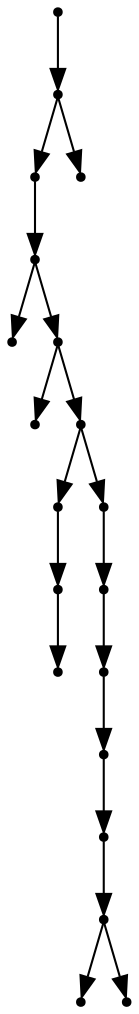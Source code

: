 digraph {
  19 [shape=point];
  18 [shape=point];
  16 [shape=point];
  15 [shape=point];
  0 [shape=point];
  14 [shape=point];
  1 [shape=point];
  13 [shape=point];
  4 [shape=point];
  3 [shape=point];
  2 [shape=point];
  12 [shape=point];
  11 [shape=point];
  10 [shape=point];
  9 [shape=point];
  8 [shape=point];
  7 [shape=point];
  5 [shape=point];
  6 [shape=point];
  17 [shape=point];
19 -> 18;
18 -> 16;
16 -> 15;
15 -> 0;
15 -> 14;
14 -> 1;
14 -> 13;
13 -> 4;
4 -> 3;
3 -> 2;
13 -> 12;
12 -> 11;
11 -> 10;
10 -> 9;
9 -> 8;
8 -> 7;
7 -> 5;
7 -> 6;
18 -> 17;
}

